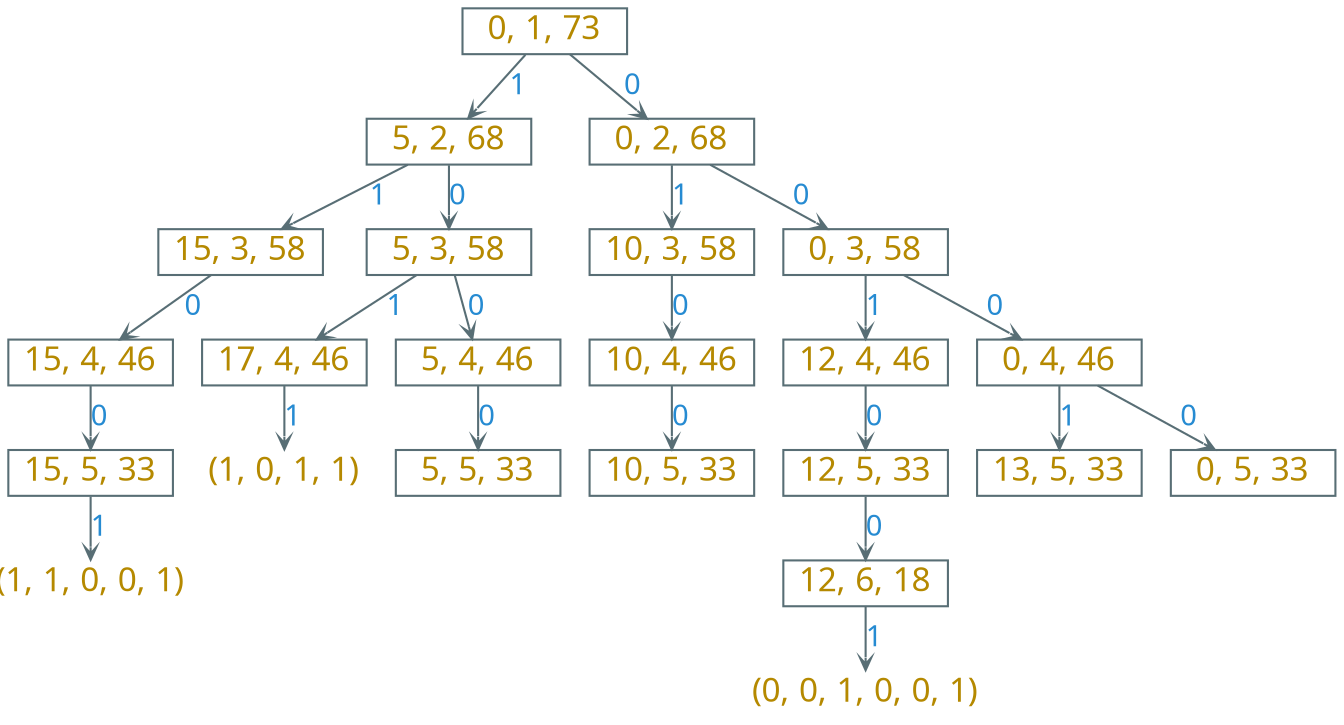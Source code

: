 digraph g {
    bgcolor=transparent
    rankdir=TB
    graph [nodesep=0.2, ranksep=0.2]
    node [shape=box, color="#586e75", fixedsize=true, width=1.1, height=0.3, fontcolor="#b58900", fontsize=16, fontname="LXGWWenKai"]
    edge [arrowhead=vee, color="#586e75", fontcolor="#268bd2", fontsize=14, fontname="LXGWWenKai" arrowsize=0.6]

    "0, 1, 73" -> "5, 2, 68" [label=1]
    "0, 1, 73" -> "0, 2, 68" [label=0]

    "5, 2, 68" -> "15, 3, 58" [label=1]
    "5, 2, 68" -> "5, 3, 58" [label=0]

    "15, 3, 58" -> "15, 4, 46" [label=0]

    "15, 4, 46" -> "15, 5, 33" [label=0]

    node [shape=plaintext]
    "15, 5, 33" -> "(1, 1, 0, 0, 1)" [label=1]

    node [shape=box]
    "5, 3, 58" -> "17, 4, 46" [label=1]
    "5, 3, 58" -> "5, 4, 46" [label=0]

    node [shape=plaintext]
    "17, 4, 46" -> "(1, 0, 1, 1)" [label=1]

    node [shape=box]
    "5, 4, 46" -> "5, 5, 33" [label=0]

    "0, 2, 68" -> "10, 3, 58" [label=1]
    "0, 2, 68" -> "0, 3, 58" [label=0]

    "10, 3, 58" -> "10, 4, 46" [label=0]
    "10, 4, 46" -> "10, 5, 33" [label=0]

    "0, 3, 58" -> "12, 4, 46" [label=1]
    "0, 3, 58" -> "0, 4, 46" [label=0]

    "12, 4, 46" -> "12, 5, 33" [label=0]
    "12, 5, 33" -> "12, 6, 18" [label=0]

    node [shape=plaintext]
    "12, 6, 18" -> "(0, 0, 1, 0, 0, 1)" [label=1]

    node [shape=box]
    "0, 4, 46" -> "13, 5, 33" [label=1]
    "0, 4, 46" -> "0, 5, 33" [label=0]

    node [shape=plaintext]
}